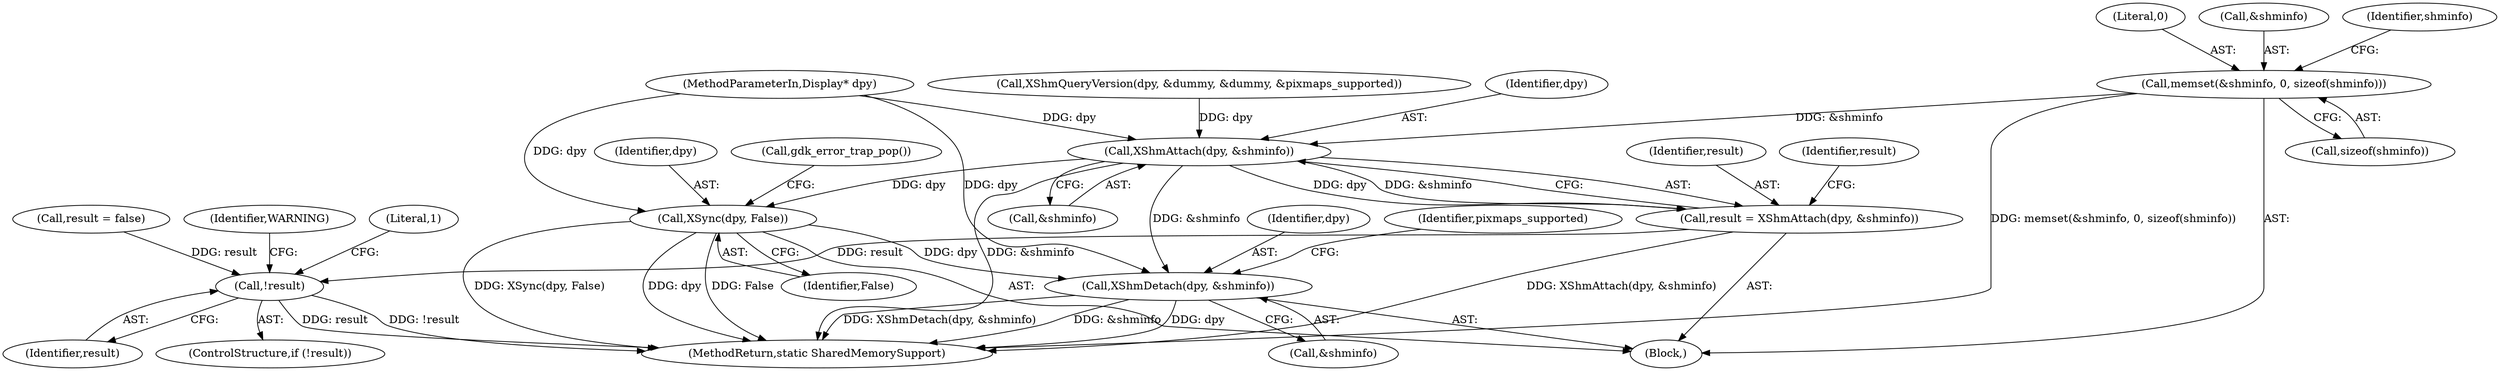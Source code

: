 digraph "0_Chrome_0bd1a6ddb5fb23dfea3e72d60e5e8df4cf5826bc_1@API" {
"1000180" [label="(Call,memset(&shminfo, 0, sizeof(shminfo)))"];
"1000195" [label="(Call,XShmAttach(dpy, &shminfo))"];
"1000193" [label="(Call,result = XShmAttach(dpy, &shminfo))"];
"1000225" [label="(Call,!result)"];
"1000214" [label="(Call,XSync(dpy, False))"];
"1000242" [label="(Call,XShmDetach(dpy, &shminfo))"];
"1000197" [label="(Call,&shminfo)"];
"1000243" [label="(Identifier,dpy)"];
"1000219" [label="(Call,result = false)"];
"1000242" [label="(Call,XShmDetach(dpy, &shminfo))"];
"1000230" [label="(Identifier,WARNING)"];
"1000183" [label="(Literal,0)"];
"1000195" [label="(Call,XShmAttach(dpy, &shminfo))"];
"1000251" [label="(MethodReturn,static SharedMemorySupport)"];
"1000200" [label="(Identifier,result)"];
"1000194" [label="(Identifier,result)"];
"1000180" [label="(Call,memset(&shminfo, 0, sizeof(shminfo)))"];
"1000214" [label="(Call,XSync(dpy, False))"];
"1000101" [label="(MethodParameterIn,Display* dpy)"];
"1000218" [label="(Call,gdk_error_trap_pop())"];
"1000248" [label="(Identifier,pixmaps_supported)"];
"1000107" [label="(Call,XShmQueryVersion(dpy, &dummy, &dummy, &pixmaps_supported))"];
"1000225" [label="(Call,!result)"];
"1000224" [label="(ControlStructure,if (!result))"];
"1000226" [label="(Identifier,result)"];
"1000181" [label="(Call,&shminfo)"];
"1000193" [label="(Call,result = XShmAttach(dpy, &shminfo))"];
"1000244" [label="(Call,&shminfo)"];
"1000215" [label="(Identifier,dpy)"];
"1000188" [label="(Identifier,shminfo)"];
"1000102" [label="(Block,)"];
"1000216" [label="(Identifier,False)"];
"1000184" [label="(Call,sizeof(shminfo))"];
"1000196" [label="(Identifier,dpy)"];
"1000238" [label="(Literal,1)"];
"1000180" -> "1000102"  [label="AST: "];
"1000180" -> "1000184"  [label="CFG: "];
"1000181" -> "1000180"  [label="AST: "];
"1000183" -> "1000180"  [label="AST: "];
"1000184" -> "1000180"  [label="AST: "];
"1000188" -> "1000180"  [label="CFG: "];
"1000180" -> "1000251"  [label="DDG: memset(&shminfo, 0, sizeof(shminfo))"];
"1000180" -> "1000195"  [label="DDG: &shminfo"];
"1000195" -> "1000193"  [label="AST: "];
"1000195" -> "1000197"  [label="CFG: "];
"1000196" -> "1000195"  [label="AST: "];
"1000197" -> "1000195"  [label="AST: "];
"1000193" -> "1000195"  [label="CFG: "];
"1000195" -> "1000251"  [label="DDG: &shminfo"];
"1000195" -> "1000193"  [label="DDG: dpy"];
"1000195" -> "1000193"  [label="DDG: &shminfo"];
"1000107" -> "1000195"  [label="DDG: dpy"];
"1000101" -> "1000195"  [label="DDG: dpy"];
"1000195" -> "1000214"  [label="DDG: dpy"];
"1000195" -> "1000242"  [label="DDG: &shminfo"];
"1000193" -> "1000102"  [label="AST: "];
"1000194" -> "1000193"  [label="AST: "];
"1000200" -> "1000193"  [label="CFG: "];
"1000193" -> "1000251"  [label="DDG: XShmAttach(dpy, &shminfo)"];
"1000193" -> "1000225"  [label="DDG: result"];
"1000225" -> "1000224"  [label="AST: "];
"1000225" -> "1000226"  [label="CFG: "];
"1000226" -> "1000225"  [label="AST: "];
"1000230" -> "1000225"  [label="CFG: "];
"1000238" -> "1000225"  [label="CFG: "];
"1000225" -> "1000251"  [label="DDG: !result"];
"1000225" -> "1000251"  [label="DDG: result"];
"1000219" -> "1000225"  [label="DDG: result"];
"1000214" -> "1000102"  [label="AST: "];
"1000214" -> "1000216"  [label="CFG: "];
"1000215" -> "1000214"  [label="AST: "];
"1000216" -> "1000214"  [label="AST: "];
"1000218" -> "1000214"  [label="CFG: "];
"1000214" -> "1000251"  [label="DDG: False"];
"1000214" -> "1000251"  [label="DDG: XSync(dpy, False)"];
"1000214" -> "1000251"  [label="DDG: dpy"];
"1000101" -> "1000214"  [label="DDG: dpy"];
"1000214" -> "1000242"  [label="DDG: dpy"];
"1000242" -> "1000102"  [label="AST: "];
"1000242" -> "1000244"  [label="CFG: "];
"1000243" -> "1000242"  [label="AST: "];
"1000244" -> "1000242"  [label="AST: "];
"1000248" -> "1000242"  [label="CFG: "];
"1000242" -> "1000251"  [label="DDG: XShmDetach(dpy, &shminfo)"];
"1000242" -> "1000251"  [label="DDG: &shminfo"];
"1000242" -> "1000251"  [label="DDG: dpy"];
"1000101" -> "1000242"  [label="DDG: dpy"];
}
